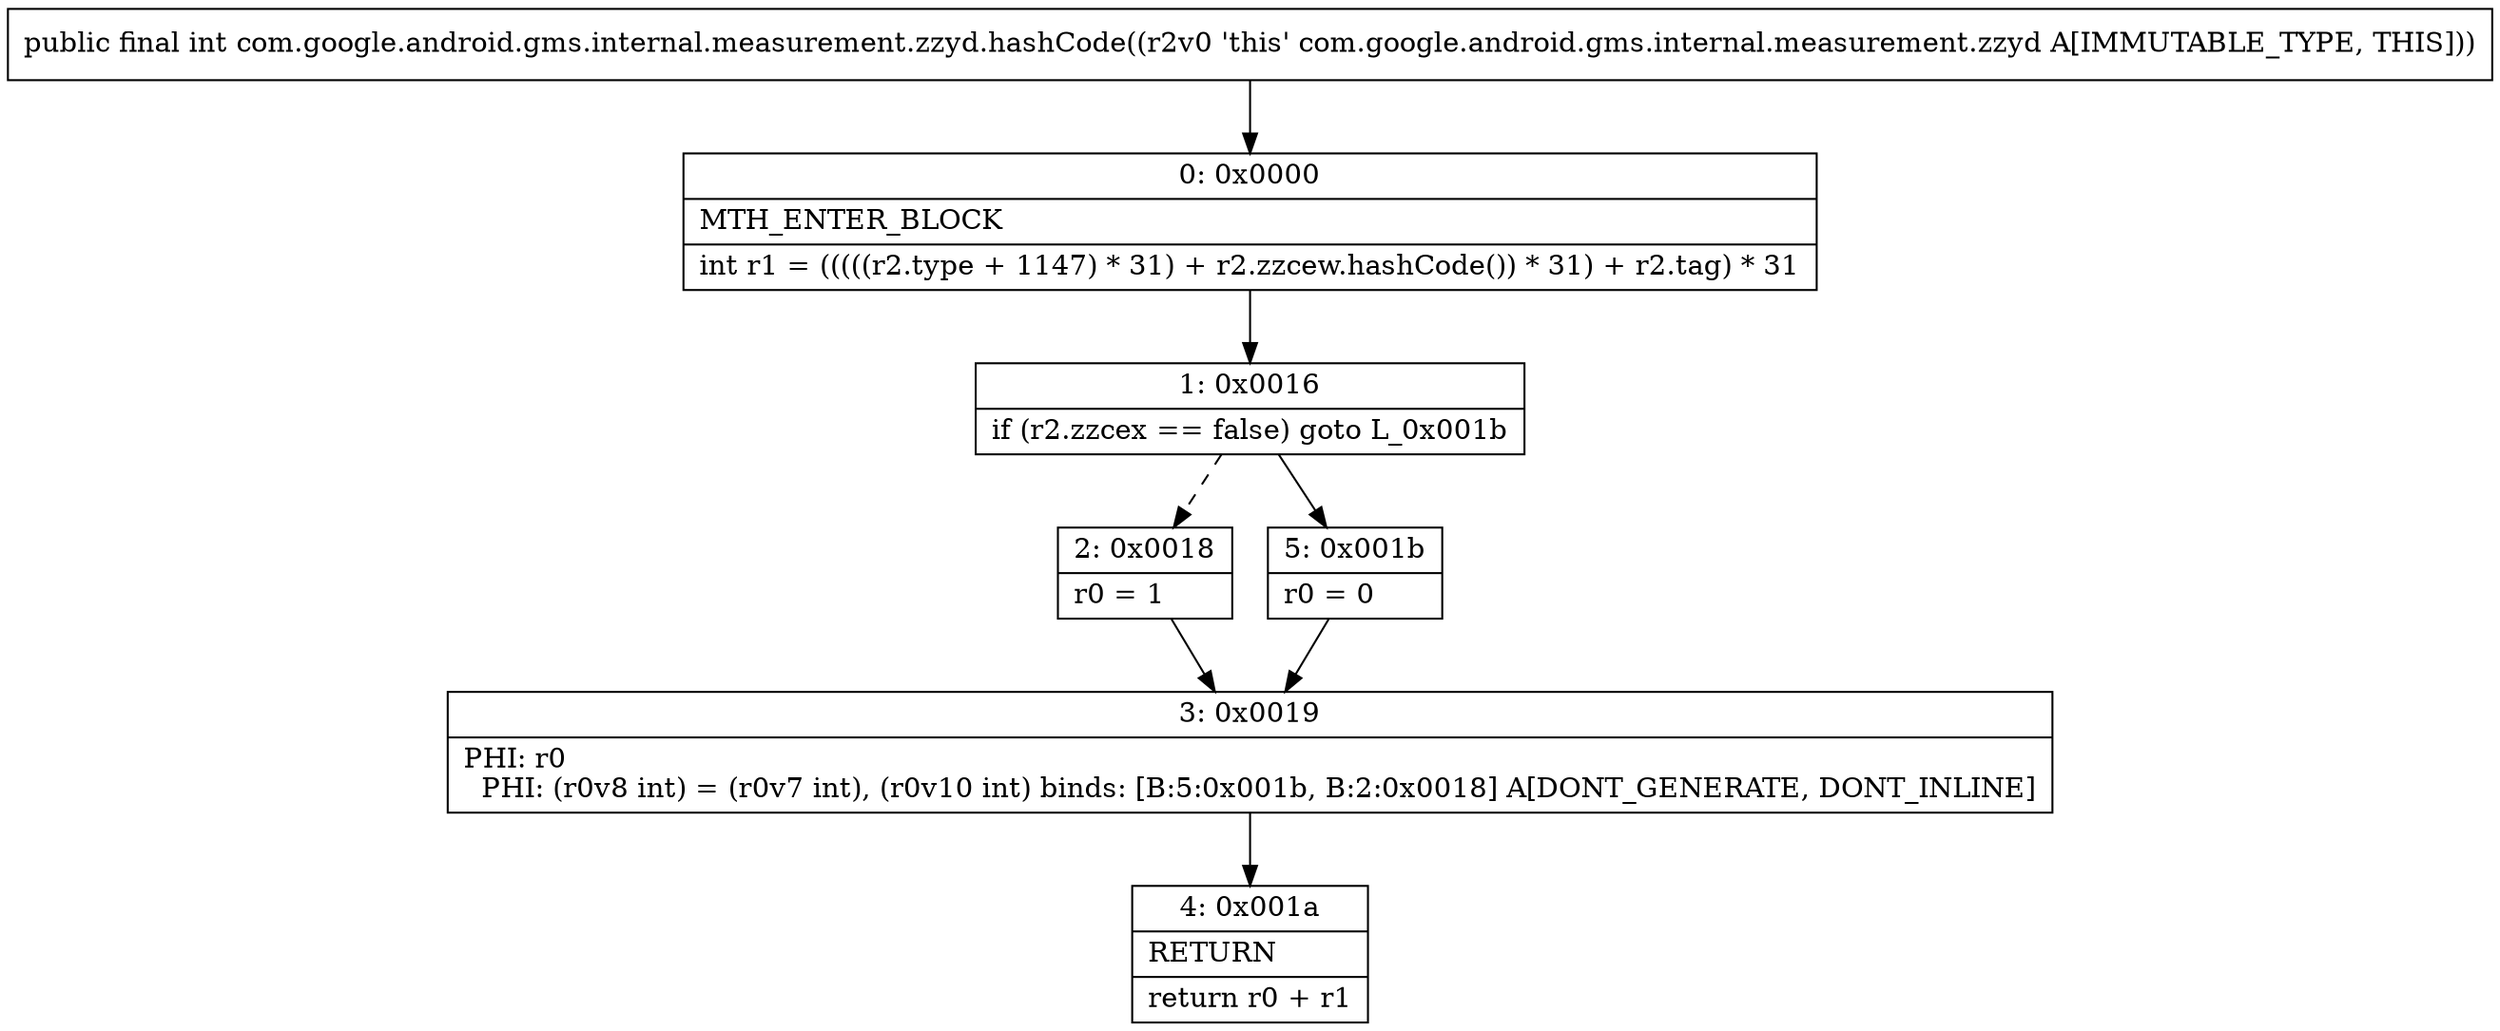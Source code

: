 digraph "CFG forcom.google.android.gms.internal.measurement.zzyd.hashCode()I" {
Node_0 [shape=record,label="{0\:\ 0x0000|MTH_ENTER_BLOCK\l|int r1 = (((((r2.type + 1147) * 31) + r2.zzcew.hashCode()) * 31) + r2.tag) * 31\l}"];
Node_1 [shape=record,label="{1\:\ 0x0016|if (r2.zzcex == false) goto L_0x001b\l}"];
Node_2 [shape=record,label="{2\:\ 0x0018|r0 = 1\l}"];
Node_3 [shape=record,label="{3\:\ 0x0019|PHI: r0 \l  PHI: (r0v8 int) = (r0v7 int), (r0v10 int) binds: [B:5:0x001b, B:2:0x0018] A[DONT_GENERATE, DONT_INLINE]\l}"];
Node_4 [shape=record,label="{4\:\ 0x001a|RETURN\l|return r0 + r1\l}"];
Node_5 [shape=record,label="{5\:\ 0x001b|r0 = 0\l}"];
MethodNode[shape=record,label="{public final int com.google.android.gms.internal.measurement.zzyd.hashCode((r2v0 'this' com.google.android.gms.internal.measurement.zzyd A[IMMUTABLE_TYPE, THIS])) }"];
MethodNode -> Node_0;
Node_0 -> Node_1;
Node_1 -> Node_2[style=dashed];
Node_1 -> Node_5;
Node_2 -> Node_3;
Node_3 -> Node_4;
Node_5 -> Node_3;
}

